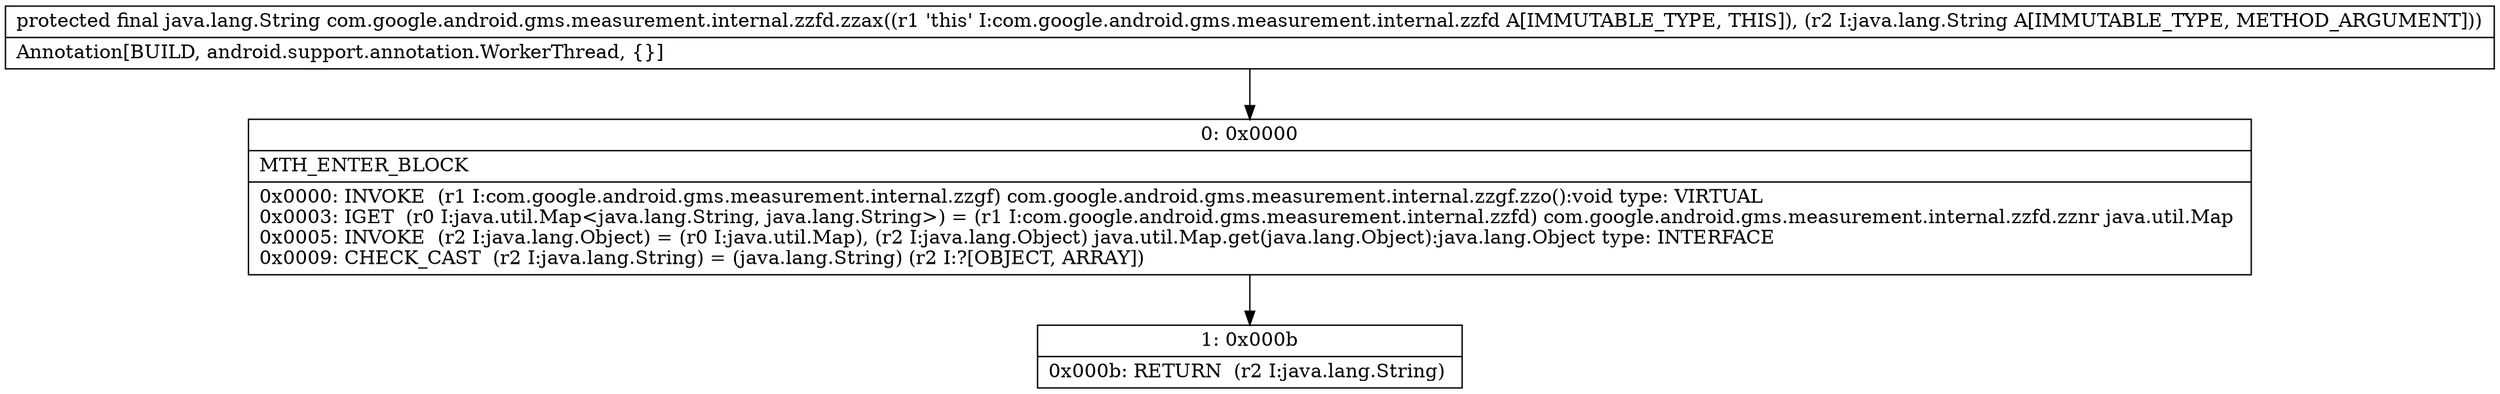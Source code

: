 digraph "CFG forcom.google.android.gms.measurement.internal.zzfd.zzax(Ljava\/lang\/String;)Ljava\/lang\/String;" {
Node_0 [shape=record,label="{0\:\ 0x0000|MTH_ENTER_BLOCK\l|0x0000: INVOKE  (r1 I:com.google.android.gms.measurement.internal.zzgf) com.google.android.gms.measurement.internal.zzgf.zzo():void type: VIRTUAL \l0x0003: IGET  (r0 I:java.util.Map\<java.lang.String, java.lang.String\>) = (r1 I:com.google.android.gms.measurement.internal.zzfd) com.google.android.gms.measurement.internal.zzfd.zznr java.util.Map \l0x0005: INVOKE  (r2 I:java.lang.Object) = (r0 I:java.util.Map), (r2 I:java.lang.Object) java.util.Map.get(java.lang.Object):java.lang.Object type: INTERFACE \l0x0009: CHECK_CAST  (r2 I:java.lang.String) = (java.lang.String) (r2 I:?[OBJECT, ARRAY]) \l}"];
Node_1 [shape=record,label="{1\:\ 0x000b|0x000b: RETURN  (r2 I:java.lang.String) \l}"];
MethodNode[shape=record,label="{protected final java.lang.String com.google.android.gms.measurement.internal.zzfd.zzax((r1 'this' I:com.google.android.gms.measurement.internal.zzfd A[IMMUTABLE_TYPE, THIS]), (r2 I:java.lang.String A[IMMUTABLE_TYPE, METHOD_ARGUMENT]))  | Annotation[BUILD, android.support.annotation.WorkerThread, \{\}]\l}"];
MethodNode -> Node_0;
Node_0 -> Node_1;
}

